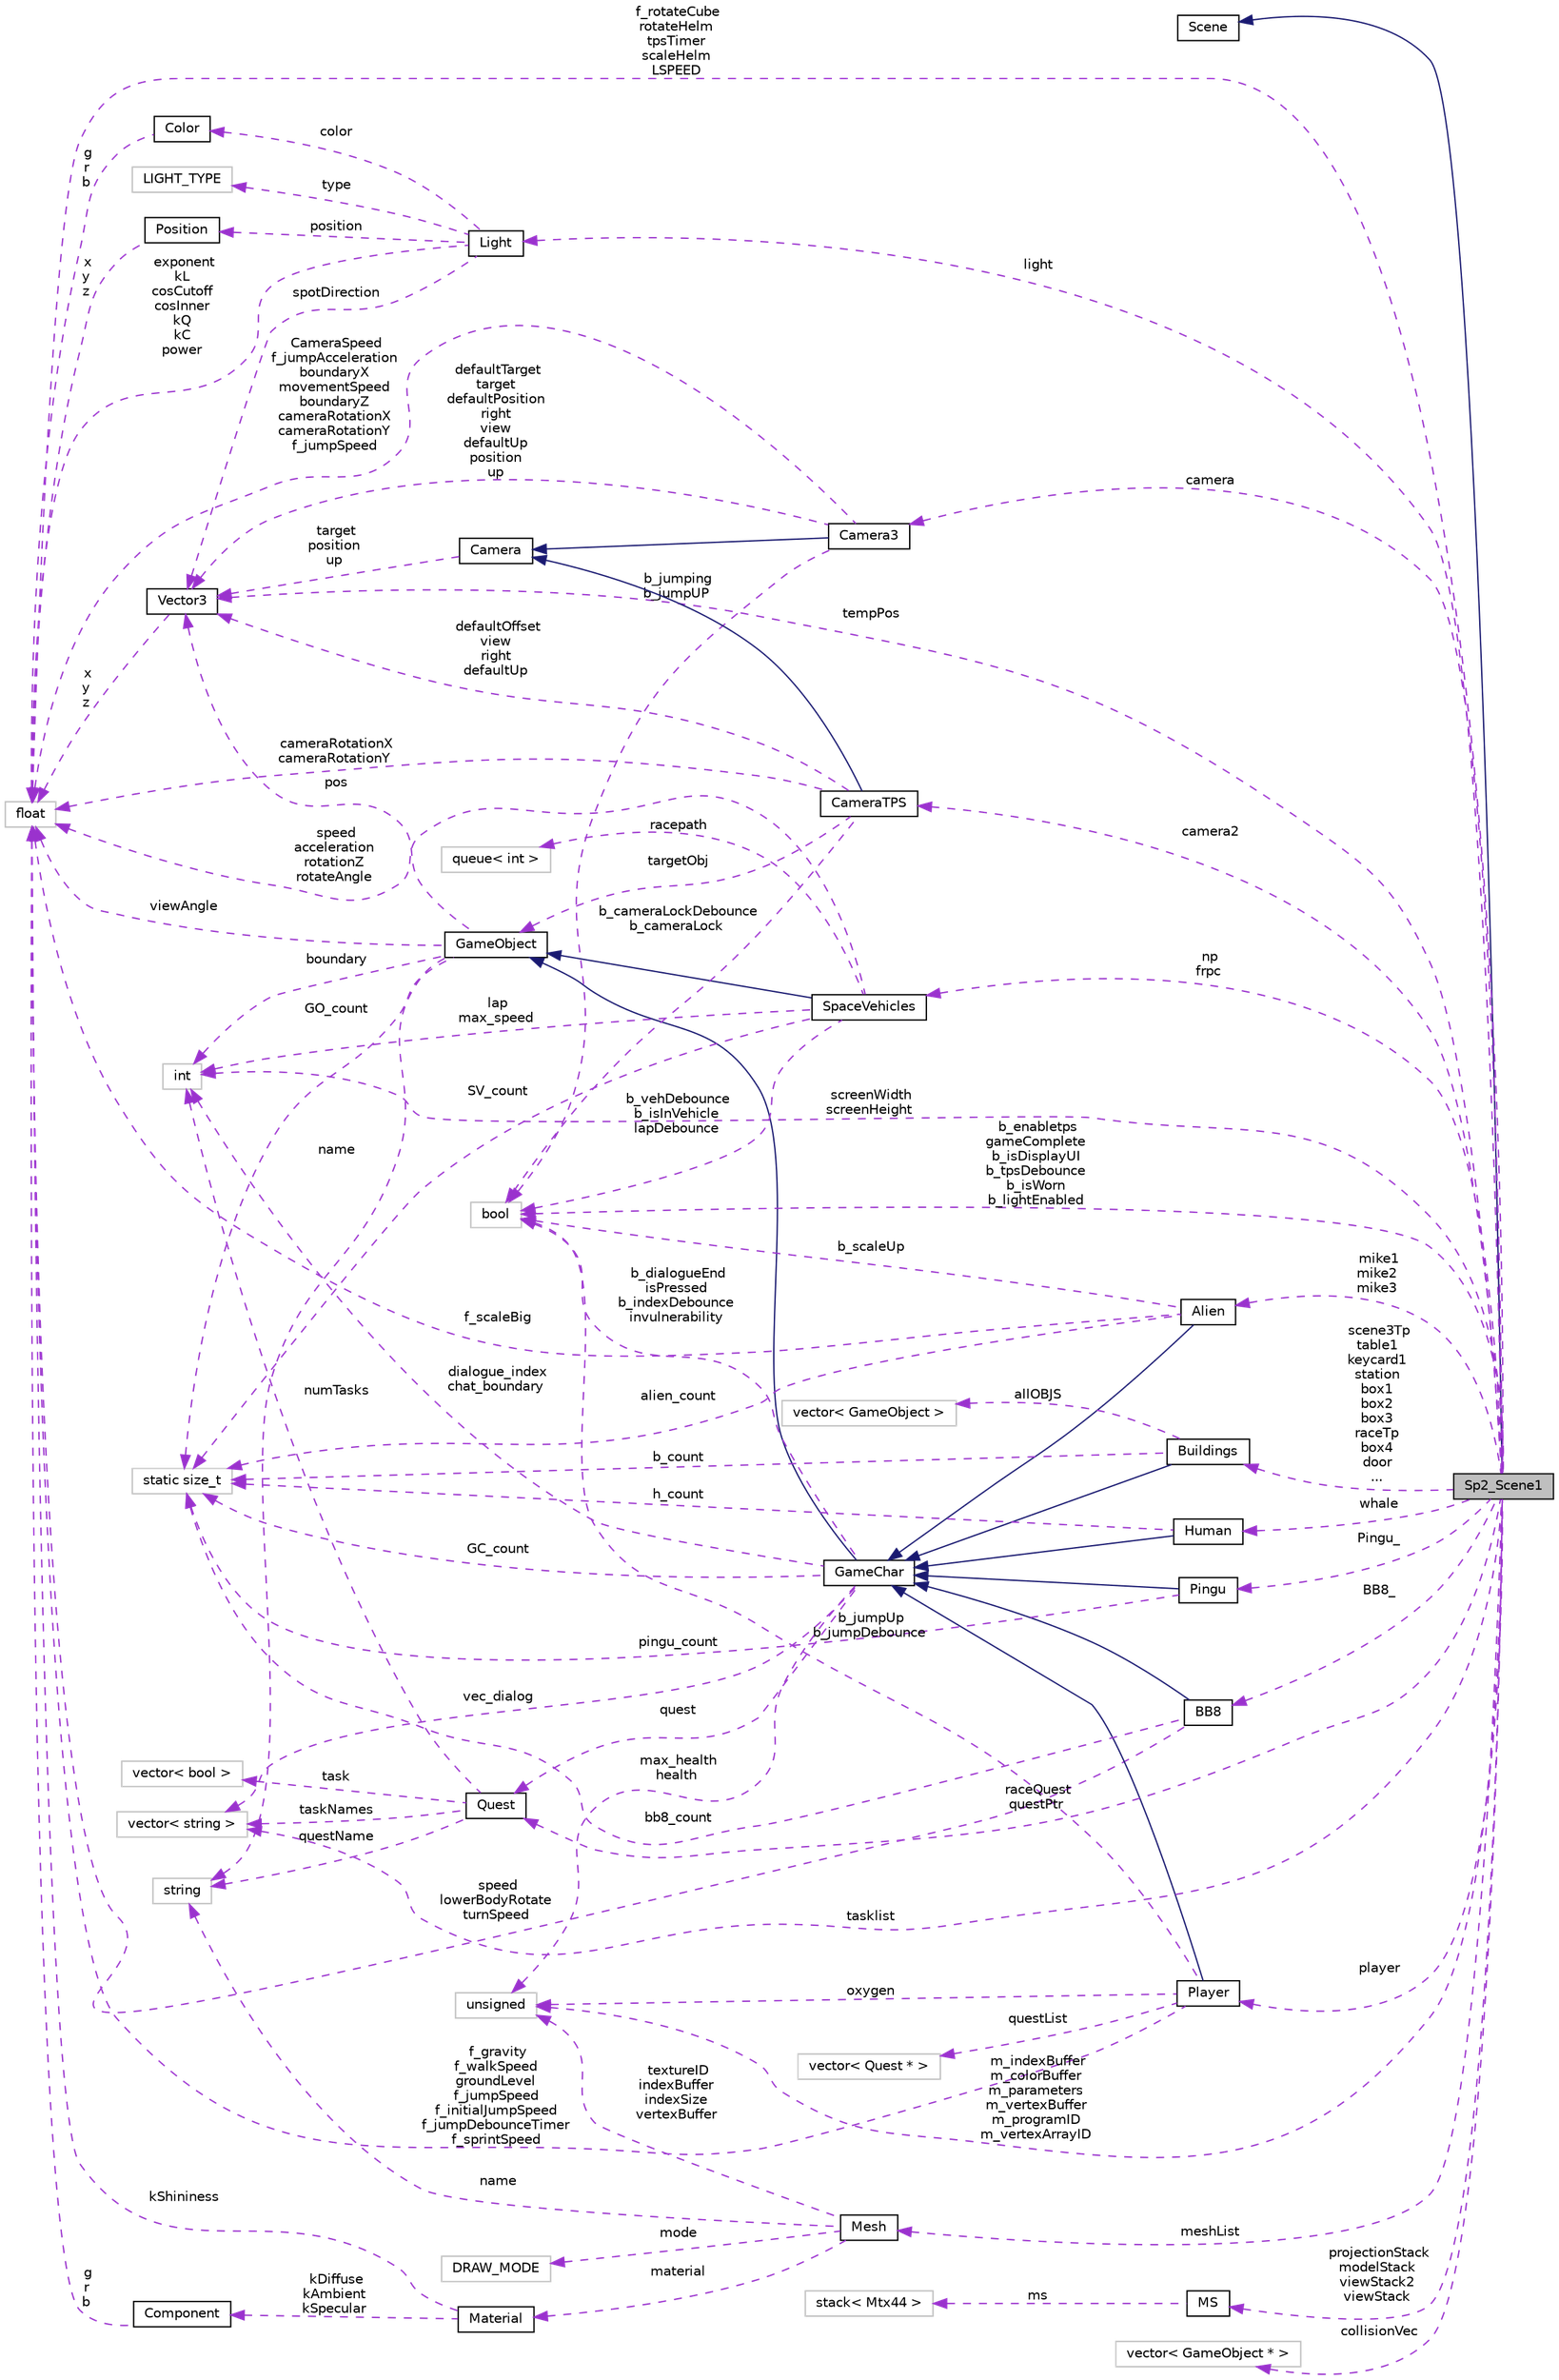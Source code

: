 digraph "Sp2_Scene1"
{
  bgcolor="transparent";
  edge [fontname="Helvetica",fontsize="10",labelfontname="Helvetica",labelfontsize="10"];
  node [fontname="Helvetica",fontsize="10",shape=record];
  rankdir="LR";
  Node1 [label="Sp2_Scene1",height=0.2,width=0.4,color="black", fillcolor="grey75", style="filled", fontcolor="black"];
  Node2 -> Node1 [dir="back",color="midnightblue",fontsize="10",style="solid",fontname="Helvetica"];
  Node2 [label="Scene",height=0.2,width=0.4,color="black",URL="$classScene.html",tooltip="Class for Scene /*. "];
  Node3 -> Node1 [dir="back",color="darkorchid3",fontsize="10",style="dashed",label=" light" ,fontname="Helvetica"];
  Node3 [label="Light",height=0.2,width=0.4,color="black",URL="$structLight.html",tooltip="Struct for Light /*. "];
  Node4 -> Node3 [dir="back",color="darkorchid3",fontsize="10",style="dashed",label=" type" ,fontname="Helvetica"];
  Node4 [label="LIGHT_TYPE",height=0.2,width=0.4,color="grey75"];
  Node5 -> Node3 [dir="back",color="darkorchid3",fontsize="10",style="dashed",label=" exponent\nkL\ncosCutoff\ncosInner\nkQ\nkC\npower" ,fontname="Helvetica"];
  Node5 [label="float",height=0.2,width=0.4,color="grey75"];
  Node6 -> Node3 [dir="back",color="darkorchid3",fontsize="10",style="dashed",label=" spotDirection" ,fontname="Helvetica"];
  Node6 [label="Vector3",height=0.2,width=0.4,color="black",URL="$structVector3.html",tooltip="Defines a 3D vector and its methods. "];
  Node5 -> Node6 [dir="back",color="darkorchid3",fontsize="10",style="dashed",label=" x\ny\nz" ,fontname="Helvetica"];
  Node7 -> Node3 [dir="back",color="darkorchid3",fontsize="10",style="dashed",label=" position" ,fontname="Helvetica"];
  Node7 [label="Position",height=0.2,width=0.4,color="black",URL="$structPosition.html",tooltip="Struct for the Position /*. "];
  Node5 -> Node7 [dir="back",color="darkorchid3",fontsize="10",style="dashed",label=" x\ny\nz" ,fontname="Helvetica"];
  Node8 -> Node3 [dir="back",color="darkorchid3",fontsize="10",style="dashed",label=" color" ,fontname="Helvetica"];
  Node8 [label="Color",height=0.2,width=0.4,color="black",URL="$structColor.html",tooltip="Struct for the colors /*. "];
  Node5 -> Node8 [dir="back",color="darkorchid3",fontsize="10",style="dashed",label=" g\nr\nb" ,fontname="Helvetica"];
  Node9 -> Node1 [dir="back",color="darkorchid3",fontsize="10",style="dashed",label=" mike1\nmike2\nmike3" ,fontname="Helvetica"];
  Node9 [label="Alien",height=0.2,width=0.4,color="black",URL="$classAlien.html",tooltip="Providing the AlienEnemies to move ( inherits from Alien ) /*. "];
  Node10 -> Node9 [dir="back",color="midnightblue",fontsize="10",style="solid",fontname="Helvetica"];
  Node10 [label="GameChar",height=0.2,width=0.4,color="black",URL="$classGameChar.html",tooltip="Class for GameChar (Inheriting from GameObject) /*. "];
  Node11 -> Node10 [dir="back",color="midnightblue",fontsize="10",style="solid",fontname="Helvetica"];
  Node11 [label="GameObject",height=0.2,width=0.4,color="black",URL="$classGameObject.html",tooltip="Class for GameObject /*. "];
  Node5 -> Node11 [dir="back",color="darkorchid3",fontsize="10",style="dashed",label=" viewAngle" ,fontname="Helvetica"];
  Node6 -> Node11 [dir="back",color="darkorchid3",fontsize="10",style="dashed",label=" pos" ,fontname="Helvetica"];
  Node12 -> Node11 [dir="back",color="darkorchid3",fontsize="10",style="dashed",label=" boundary" ,fontname="Helvetica"];
  Node12 [label="int",height=0.2,width=0.4,color="grey75"];
  Node13 -> Node11 [dir="back",color="darkorchid3",fontsize="10",style="dashed",label=" name" ,fontname="Helvetica"];
  Node13 [label="string",height=0.2,width=0.4,color="grey75"];
  Node14 -> Node11 [dir="back",color="darkorchid3",fontsize="10",style="dashed",label=" GO_count" ,fontname="Helvetica"];
  Node14 [label="static size_t",height=0.2,width=0.4,color="grey75"];
  Node12 -> Node10 [dir="back",color="darkorchid3",fontsize="10",style="dashed",label=" dialogue_index\nchat_boundary" ,fontname="Helvetica"];
  Node15 -> Node10 [dir="back",color="darkorchid3",fontsize="10",style="dashed",label=" vec_dialog" ,fontname="Helvetica"];
  Node15 [label="vector\< string \>",height=0.2,width=0.4,color="grey75"];
  Node16 -> Node10 [dir="back",color="darkorchid3",fontsize="10",style="dashed",label=" b_dialogueEnd\nisPressed\nb_indexDebounce\ninvulnerability" ,fontname="Helvetica"];
  Node16 [label="bool",height=0.2,width=0.4,color="grey75"];
  Node17 -> Node10 [dir="back",color="darkorchid3",fontsize="10",style="dashed",label=" max_health\nhealth" ,fontname="Helvetica"];
  Node17 [label="unsigned",height=0.2,width=0.4,color="grey75"];
  Node14 -> Node10 [dir="back",color="darkorchid3",fontsize="10",style="dashed",label=" GC_count" ,fontname="Helvetica"];
  Node18 -> Node10 [dir="back",color="darkorchid3",fontsize="10",style="dashed",label=" quest" ,fontname="Helvetica"];
  Node18 [label="Quest",height=0.2,width=0.4,color="black",URL="$classQuest.html",tooltip="Class for Quests /*. "];
  Node12 -> Node18 [dir="back",color="darkorchid3",fontsize="10",style="dashed",label=" numTasks" ,fontname="Helvetica"];
  Node13 -> Node18 [dir="back",color="darkorchid3",fontsize="10",style="dashed",label=" questName" ,fontname="Helvetica"];
  Node15 -> Node18 [dir="back",color="darkorchid3",fontsize="10",style="dashed",label=" taskNames" ,fontname="Helvetica"];
  Node19 -> Node18 [dir="back",color="darkorchid3",fontsize="10",style="dashed",label=" task" ,fontname="Helvetica"];
  Node19 [label="vector\< bool \>",height=0.2,width=0.4,color="grey75"];
  Node5 -> Node9 [dir="back",color="darkorchid3",fontsize="10",style="dashed",label=" f_scaleBig" ,fontname="Helvetica"];
  Node16 -> Node9 [dir="back",color="darkorchid3",fontsize="10",style="dashed",label=" b_scaleUp" ,fontname="Helvetica"];
  Node14 -> Node9 [dir="back",color="darkorchid3",fontsize="10",style="dashed",label=" alien_count" ,fontname="Helvetica"];
  Node20 -> Node1 [dir="back",color="darkorchid3",fontsize="10",style="dashed",label=" camera" ,fontname="Helvetica"];
  Node20 [label="Camera3",height=0.2,width=0.4,color="black",URL="$classCamera3.html",tooltip="Class for the third type of camera (Inheriting from Camera) /*. "];
  Node21 -> Node20 [dir="back",color="midnightblue",fontsize="10",style="solid",fontname="Helvetica"];
  Node21 [label="Camera",height=0.2,width=0.4,color="black",URL="$classCamera.html",tooltip="Class for the first type of camera /*. "];
  Node6 -> Node21 [dir="back",color="darkorchid3",fontsize="10",style="dashed",label=" target\nposition\nup" ,fontname="Helvetica"];
  Node5 -> Node20 [dir="back",color="darkorchid3",fontsize="10",style="dashed",label=" CameraSpeed\nf_jumpAcceleration\nboundaryX\nmovementSpeed\nboundaryZ\ncameraRotationX\ncameraRotationY\nf_jumpSpeed" ,fontname="Helvetica"];
  Node6 -> Node20 [dir="back",color="darkorchid3",fontsize="10",style="dashed",label=" defaultTarget\ntarget\ndefaultPosition\nright\nview\ndefaultUp\nposition\nup" ,fontname="Helvetica"];
  Node16 -> Node20 [dir="back",color="darkorchid3",fontsize="10",style="dashed",label=" b_jumping\nb_jumpUP" ,fontname="Helvetica"];
  Node22 -> Node1 [dir="back",color="darkorchid3",fontsize="10",style="dashed",label=" camera2" ,fontname="Helvetica"];
  Node22 [label="CameraTPS",height=0.2,width=0.4,color="black",URL="$classCameraTPS.html",tooltip="Class for the third type of camera (Inheriting from Camera) /*. "];
  Node21 -> Node22 [dir="back",color="midnightblue",fontsize="10",style="solid",fontname="Helvetica"];
  Node11 -> Node22 [dir="back",color="darkorchid3",fontsize="10",style="dashed",label=" targetObj" ,fontname="Helvetica"];
  Node5 -> Node22 [dir="back",color="darkorchid3",fontsize="10",style="dashed",label=" cameraRotationX\ncameraRotationY" ,fontname="Helvetica"];
  Node6 -> Node22 [dir="back",color="darkorchid3",fontsize="10",style="dashed",label=" defaultOffset\nview\nright\ndefaultUp" ,fontname="Helvetica"];
  Node16 -> Node22 [dir="back",color="darkorchid3",fontsize="10",style="dashed",label=" b_cameraLockDebounce\nb_cameraLock" ,fontname="Helvetica"];
  Node23 -> Node1 [dir="back",color="darkorchid3",fontsize="10",style="dashed",label=" BB8_" ,fontname="Helvetica"];
  Node23 [label="BB8",height=0.2,width=0.4,color="black",URL="$classBB8.html",tooltip="Class for the BB8 NPC ( Inherits from GameChar ) /*. "];
  Node10 -> Node23 [dir="back",color="midnightblue",fontsize="10",style="solid",fontname="Helvetica"];
  Node5 -> Node23 [dir="back",color="darkorchid3",fontsize="10",style="dashed",label=" speed\nlowerBodyRotate\nturnSpeed" ,fontname="Helvetica"];
  Node14 -> Node23 [dir="back",color="darkorchid3",fontsize="10",style="dashed",label=" bb8_count" ,fontname="Helvetica"];
  Node5 -> Node1 [dir="back",color="darkorchid3",fontsize="10",style="dashed",label=" f_rotateCube\nrotateHelm\ntpsTimer\nscaleHelm\nLSPEED" ,fontname="Helvetica"];
  Node24 -> Node1 [dir="back",color="darkorchid3",fontsize="10",style="dashed",label=" projectionStack\nmodelStack\nviewStack2\nviewStack" ,fontname="Helvetica"];
  Node24 [label="MS",height=0.2,width=0.4,color="black",URL="$classMS.html",tooltip="Matrix Stack class. "];
  Node25 -> Node24 [dir="back",color="darkorchid3",fontsize="10",style="dashed",label=" ms" ,fontname="Helvetica"];
  Node25 [label="stack\< Mtx44 \>",height=0.2,width=0.4,color="grey75"];
  Node26 -> Node1 [dir="back",color="darkorchid3",fontsize="10",style="dashed",label=" np\nfrpc" ,fontname="Helvetica"];
  Node26 [label="SpaceVehicles",height=0.2,width=0.4,color="black",URL="$classSpaceVehicles.html",tooltip="Class for Space Vehicles inheriting from GameObject /*. "];
  Node11 -> Node26 [dir="back",color="midnightblue",fontsize="10",style="solid",fontname="Helvetica"];
  Node5 -> Node26 [dir="back",color="darkorchid3",fontsize="10",style="dashed",label=" speed\nacceleration\nrotationZ\nrotateAngle" ,fontname="Helvetica"];
  Node27 -> Node26 [dir="back",color="darkorchid3",fontsize="10",style="dashed",label=" racepath" ,fontname="Helvetica"];
  Node27 [label="queue\< int \>",height=0.2,width=0.4,color="grey75"];
  Node12 -> Node26 [dir="back",color="darkorchid3",fontsize="10",style="dashed",label=" lap\nmax_speed" ,fontname="Helvetica"];
  Node16 -> Node26 [dir="back",color="darkorchid3",fontsize="10",style="dashed",label=" b_vehDebounce\nb_isInVehicle\nlapDebounce" ,fontname="Helvetica"];
  Node14 -> Node26 [dir="back",color="darkorchid3",fontsize="10",style="dashed",label=" SV_count" ,fontname="Helvetica"];
  Node28 -> Node1 [dir="back",color="darkorchid3",fontsize="10",style="dashed",label=" whale" ,fontname="Helvetica"];
  Node28 [label="Human",height=0.2,width=0.4,color="black",URL="$classHuman.html",tooltip="Class for Human (Inheriting from GameChar) /*. "];
  Node10 -> Node28 [dir="back",color="midnightblue",fontsize="10",style="solid",fontname="Helvetica"];
  Node14 -> Node28 [dir="back",color="darkorchid3",fontsize="10",style="dashed",label=" h_count" ,fontname="Helvetica"];
  Node6 -> Node1 [dir="back",color="darkorchid3",fontsize="10",style="dashed",label=" tempPos" ,fontname="Helvetica"];
  Node12 -> Node1 [dir="back",color="darkorchid3",fontsize="10",style="dashed",label=" screenWidth\nscreenHeight" ,fontname="Helvetica"];
  Node29 -> Node1 [dir="back",color="darkorchid3",fontsize="10",style="dashed",label=" collisionVec" ,fontname="Helvetica"];
  Node29 [label="vector\< GameObject * \>",height=0.2,width=0.4,color="grey75"];
  Node15 -> Node1 [dir="back",color="darkorchid3",fontsize="10",style="dashed",label=" tasklist" ,fontname="Helvetica"];
  Node30 -> Node1 [dir="back",color="darkorchid3",fontsize="10",style="dashed",label=" scene3Tp\ntable1\nkeycard1\nstation\nbox1\nbox2\nbox3\nraceTp\nbox4\ndoor\n..." ,fontname="Helvetica"];
  Node30 [label="Buildings",height=0.2,width=0.4,color="black",URL="$classBuildings.html",tooltip="Class for the Buildings ( Inherits from GameChar ) /*. "];
  Node10 -> Node30 [dir="back",color="midnightblue",fontsize="10",style="solid",fontname="Helvetica"];
  Node31 -> Node30 [dir="back",color="darkorchid3",fontsize="10",style="dashed",label=" allOBJS" ,fontname="Helvetica"];
  Node31 [label="vector\< GameObject \>",height=0.2,width=0.4,color="grey75"];
  Node14 -> Node30 [dir="back",color="darkorchid3",fontsize="10",style="dashed",label=" b_count" ,fontname="Helvetica"];
  Node16 -> Node1 [dir="back",color="darkorchid3",fontsize="10",style="dashed",label=" b_enabletps\ngameComplete\nb_isDisplayUI\nb_tpsDebounce\nb_isWorn\nb_lightEnabled" ,fontname="Helvetica"];
  Node32 -> Node1 [dir="back",color="darkorchid3",fontsize="10",style="dashed",label=" meshList" ,fontname="Helvetica"];
  Node32 [label="Mesh",height=0.2,width=0.4,color="black",URL="$classMesh.html",tooltip="To store VBO (vertex & color buffer) and IBO (index buffer) "];
  Node33 -> Node32 [dir="back",color="darkorchid3",fontsize="10",style="dashed",label=" material" ,fontname="Helvetica"];
  Node33 [label="Material",height=0.2,width=0.4,color="black",URL="$structMaterial.html",tooltip="Struct for material /*. "];
  Node5 -> Node33 [dir="back",color="darkorchid3",fontsize="10",style="dashed",label=" kShininess" ,fontname="Helvetica"];
  Node34 -> Node33 [dir="back",color="darkorchid3",fontsize="10",style="dashed",label=" kDiffuse\nkAmbient\nkSpecular" ,fontname="Helvetica"];
  Node34 [label="Component",height=0.2,width=0.4,color="black",URL="$structComponent.html",tooltip="Struct for component /*. "];
  Node5 -> Node34 [dir="back",color="darkorchid3",fontsize="10",style="dashed",label=" g\nr\nb" ,fontname="Helvetica"];
  Node35 -> Node32 [dir="back",color="darkorchid3",fontsize="10",style="dashed",label=" mode" ,fontname="Helvetica"];
  Node35 [label="DRAW_MODE",height=0.2,width=0.4,color="grey75"];
  Node13 -> Node32 [dir="back",color="darkorchid3",fontsize="10",style="dashed",label=" name" ,fontname="Helvetica"];
  Node17 -> Node32 [dir="back",color="darkorchid3",fontsize="10",style="dashed",label=" textureID\nindexBuffer\nindexSize\nvertexBuffer" ,fontname="Helvetica"];
  Node36 -> Node1 [dir="back",color="darkorchid3",fontsize="10",style="dashed",label=" player" ,fontname="Helvetica"];
  Node36 [label="Player",height=0.2,width=0.4,color="black",URL="$classPlayer.html",tooltip="Class for Player (Inheriting from GameChar) /*. "];
  Node10 -> Node36 [dir="back",color="midnightblue",fontsize="10",style="solid",fontname="Helvetica"];
  Node37 -> Node36 [dir="back",color="darkorchid3",fontsize="10",style="dashed",label=" questList" ,fontname="Helvetica"];
  Node37 [label="vector\< Quest * \>",height=0.2,width=0.4,color="grey75"];
  Node5 -> Node36 [dir="back",color="darkorchid3",fontsize="10",style="dashed",label=" f_gravity\nf_walkSpeed\ngroundLevel\nf_jumpSpeed\nf_initialJumpSpeed\nf_jumpDebounceTimer\nf_sprintSpeed" ,fontname="Helvetica"];
  Node16 -> Node36 [dir="back",color="darkorchid3",fontsize="10",style="dashed",label=" b_jumpUp\nb_jumpDebounce" ,fontname="Helvetica"];
  Node17 -> Node36 [dir="back",color="darkorchid3",fontsize="10",style="dashed",label=" oxygen" ,fontname="Helvetica"];
  Node38 -> Node1 [dir="back",color="darkorchid3",fontsize="10",style="dashed",label=" Pingu_" ,fontname="Helvetica"];
  Node38 [label="Pingu",height=0.2,width=0.4,color="black",URL="$classPingu.html",tooltip="Class for the Pingu NPC ( Inherits from GameChar ) /*. "];
  Node10 -> Node38 [dir="back",color="midnightblue",fontsize="10",style="solid",fontname="Helvetica"];
  Node14 -> Node38 [dir="back",color="darkorchid3",fontsize="10",style="dashed",label=" pingu_count" ,fontname="Helvetica"];
  Node17 -> Node1 [dir="back",color="darkorchid3",fontsize="10",style="dashed",label=" m_indexBuffer\nm_colorBuffer\nm_parameters\nm_vertexBuffer\nm_programID\nm_vertexArrayID" ,fontname="Helvetica"];
  Node18 -> Node1 [dir="back",color="darkorchid3",fontsize="10",style="dashed",label=" raceQuest\nquestPtr" ,fontname="Helvetica"];
}
